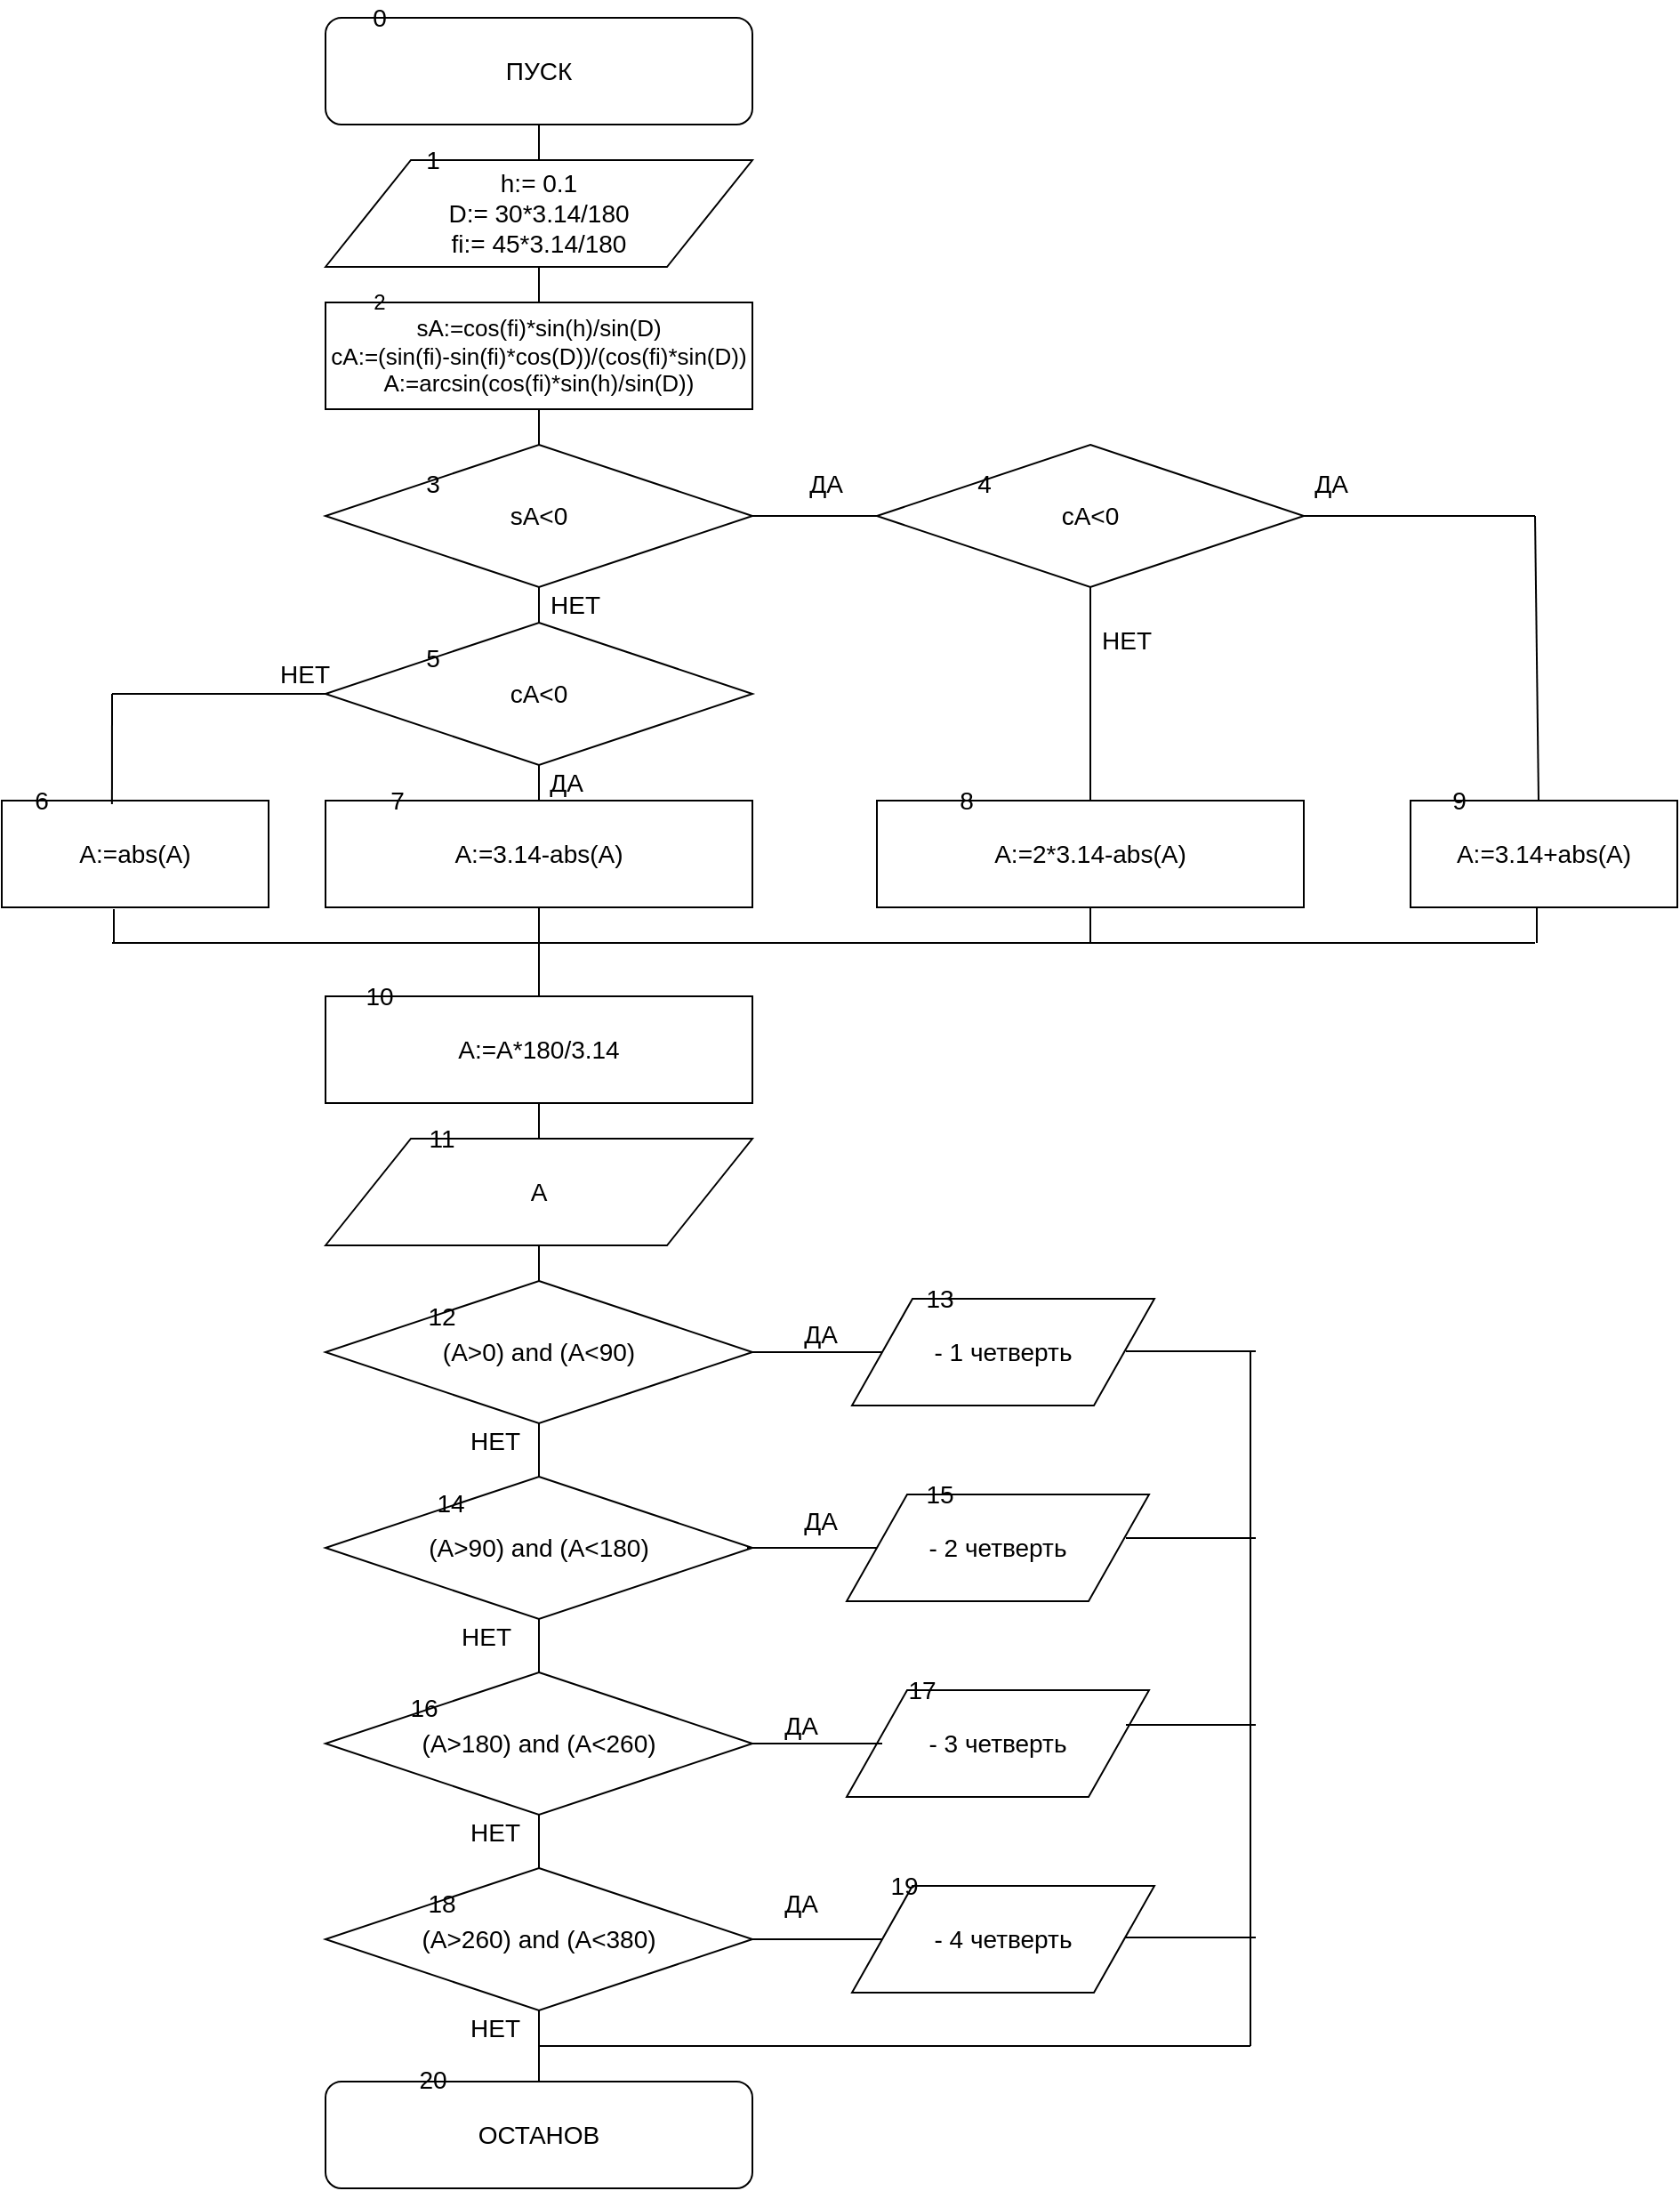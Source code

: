 <mxfile version="12.3.8" type="device" pages="1"><diagram id="xnqmp8ttkVg7_E2aAaog" name="Page-1"><mxGraphModel dx="2135" dy="1265" grid="1" gridSize="10" guides="1" tooltips="1" connect="1" arrows="1" fold="1" page="1" pageScale="1" pageWidth="827" pageHeight="1169" math="0" shadow="0"><root><mxCell id="0"/><mxCell id="1" parent="0"/><mxCell id="nwpSDYyGEAqjziX4dgAx-32" value="" style="endArrow=none;html=1;exitX=0.5;exitY=0;exitDx=0;exitDy=0;" edge="1" parent="1" source="nwpSDYyGEAqjziX4dgAx-2"><mxGeometry width="50" height="50" relative="1" as="geometry"><mxPoint x="110" y="610" as="sourcePoint"/><mxPoint x="320" y="540" as="targetPoint"/></mxGeometry></mxCell><mxCell id="nwpSDYyGEAqjziX4dgAx-8" value="" style="endArrow=none;html=1;entryX=0.5;entryY=1;entryDx=0;entryDy=0;exitX=0.5;exitY=0;exitDx=0;exitDy=0;" edge="1" parent="1" source="nwpSDYyGEAqjziX4dgAx-7" target="nwpSDYyGEAqjziX4dgAx-1"><mxGeometry width="50" height="50" relative="1" as="geometry"><mxPoint x="480" y="210" as="sourcePoint"/><mxPoint x="530" y="160" as="targetPoint"/></mxGeometry></mxCell><mxCell id="nwpSDYyGEAqjziX4dgAx-1" value="&lt;font style=&quot;font-size: 14px&quot;&gt;ПУСК&lt;/font&gt;" style="rounded=1;whiteSpace=wrap;html=1;" vertex="1" parent="1"><mxGeometry x="200" y="20" width="240" height="60" as="geometry"/></mxCell><mxCell id="nwpSDYyGEAqjziX4dgAx-2" value="&lt;font style=&quot;font-size: 14px&quot;&gt;ОСТАНОВ&lt;/font&gt;" style="rounded=1;whiteSpace=wrap;html=1;" vertex="1" parent="1"><mxGeometry x="200" y="1180" width="240" height="60" as="geometry"/></mxCell><mxCell id="nwpSDYyGEAqjziX4dgAx-3" value="&lt;div style=&quot;font-size: 14px&quot;&gt;&lt;font style=&quot;font-size: 14px&quot;&gt;h:= 0.1&lt;/font&gt;&lt;/div&gt;&lt;div style=&quot;font-size: 14px&quot;&gt;&lt;font style=&quot;font-size: 14px&quot;&gt;D:= 30*3.14/180&lt;/font&gt;&lt;/div&gt;&lt;div style=&quot;font-size: 14px&quot;&gt;&lt;font style=&quot;font-size: 14px&quot;&gt;fi:= 45*3.14/180&lt;/font&gt;&lt;/div&gt;" style="shape=parallelogram;perimeter=parallelogramPerimeter;whiteSpace=wrap;html=1;" vertex="1" parent="1"><mxGeometry x="200" y="100" width="240" height="60" as="geometry"/></mxCell><mxCell id="nwpSDYyGEAqjziX4dgAx-4" value="&lt;div style=&quot;font-size: 13px&quot;&gt;&lt;font style=&quot;font-size: 13px&quot;&gt;sA:=cos(fi)*sin(h)/sin(D)&lt;/font&gt;&lt;/div&gt;&lt;div style=&quot;font-size: 13px&quot;&gt;&lt;font style=&quot;font-size: 13px&quot;&gt;cA:=(sin(fi)-sin(fi)*cos(D))/(cos(fi)*sin(D))&lt;/font&gt;&lt;/div&gt;&lt;div style=&quot;font-size: 13px&quot;&gt;&lt;font style=&quot;font-size: 13px&quot;&gt;A:=arcsin(cos(fi)*sin(h)/sin(D))&lt;/font&gt;&lt;/div&gt;" style="rounded=0;whiteSpace=wrap;html=1;" vertex="1" parent="1"><mxGeometry x="200" y="180" width="240" height="60" as="geometry"/></mxCell><mxCell id="nwpSDYyGEAqjziX4dgAx-5" value="&lt;font style=&quot;font-size: 14px&quot;&gt;sA&amp;lt;0&lt;/font&gt;" style="rhombus;whiteSpace=wrap;html=1;" vertex="1" parent="1"><mxGeometry x="200" y="260" width="240" height="80" as="geometry"/></mxCell><mxCell id="nwpSDYyGEAqjziX4dgAx-6" value="&lt;font style=&quot;font-size: 14px&quot;&gt;cA&amp;lt;0&lt;/font&gt;" style="rhombus;whiteSpace=wrap;html=1;" vertex="1" parent="1"><mxGeometry x="510" y="260" width="240" height="80" as="geometry"/></mxCell><mxCell id="nwpSDYyGEAqjziX4dgAx-7" value="&lt;font style=&quot;font-size: 14px&quot;&gt;cA&amp;lt;0&lt;/font&gt;" style="rhombus;whiteSpace=wrap;html=1;" vertex="1" parent="1"><mxGeometry x="200" y="360" width="240" height="80" as="geometry"/></mxCell><mxCell id="nwpSDYyGEAqjziX4dgAx-9" value="" style="endArrow=none;html=1;entryX=1;entryY=0.5;entryDx=0;entryDy=0;exitX=0;exitY=0.5;exitDx=0;exitDy=0;" edge="1" parent="1" source="nwpSDYyGEAqjziX4dgAx-6" target="nwpSDYyGEAqjziX4dgAx-5"><mxGeometry width="50" height="50" relative="1" as="geometry"><mxPoint x="440" y="360" as="sourcePoint"/><mxPoint x="490" y="310" as="targetPoint"/></mxGeometry></mxCell><mxCell id="nwpSDYyGEAqjziX4dgAx-10" value="&lt;font style=&quot;font-size: 14px&quot;&gt;ДА&lt;/font&gt;" style="text;html=1;align=center;verticalAlign=middle;resizable=0;points=[];;autosize=1;" vertex="1" parent="1"><mxGeometry x="466" y="272" width="30" height="20" as="geometry"/></mxCell><mxCell id="nwpSDYyGEAqjziX4dgAx-11" value="&lt;font style=&quot;font-size: 14px&quot;&gt;НЕТ&lt;/font&gt;" style="text;html=1;align=center;verticalAlign=middle;resizable=0;points=[];;autosize=1;" vertex="1" parent="1"><mxGeometry x="320" y="340" width="40" height="20" as="geometry"/></mxCell><mxCell id="nwpSDYyGEAqjziX4dgAx-12" value="" style="endArrow=none;html=1;entryX=0;entryY=0.5;entryDx=0;entryDy=0;" edge="1" parent="1" target="nwpSDYyGEAqjziX4dgAx-7"><mxGeometry width="50" height="50" relative="1" as="geometry"><mxPoint x="80" y="400" as="sourcePoint"/><mxPoint x="250" y="460" as="targetPoint"/></mxGeometry></mxCell><mxCell id="nwpSDYyGEAqjziX4dgAx-13" value="" style="endArrow=none;html=1;entryX=0.5;entryY=1;entryDx=0;entryDy=0;" edge="1" parent="1" target="nwpSDYyGEAqjziX4dgAx-7"><mxGeometry width="50" height="50" relative="1" as="geometry"><mxPoint x="320" y="460" as="sourcePoint"/><mxPoint x="280" y="460" as="targetPoint"/></mxGeometry></mxCell><mxCell id="nwpSDYyGEAqjziX4dgAx-14" value="&lt;font style=&quot;font-size: 14px&quot;&gt;НЕТ&lt;/font&gt;" style="text;html=1;align=center;verticalAlign=middle;resizable=0;points=[];;autosize=1;" vertex="1" parent="1"><mxGeometry x="168" y="379" width="40" height="20" as="geometry"/></mxCell><mxCell id="nwpSDYyGEAqjziX4dgAx-15" value="&lt;font style=&quot;font-size: 14px&quot;&gt;ДА&lt;/font&gt;" style="text;html=1;align=center;verticalAlign=middle;resizable=0;points=[];;autosize=1;" vertex="1" parent="1"><mxGeometry x="320" y="440" width="30" height="20" as="geometry"/></mxCell><mxCell id="nwpSDYyGEAqjziX4dgAx-16" value="&lt;font style=&quot;font-size: 14px&quot;&gt;A:=abs(A)&lt;/font&gt;" style="rounded=0;whiteSpace=wrap;html=1;" vertex="1" parent="1"><mxGeometry x="18" y="460" width="150" height="60" as="geometry"/></mxCell><mxCell id="nwpSDYyGEAqjziX4dgAx-17" value="&lt;font style=&quot;font-size: 14px&quot;&gt;A:=3.14-abs(A)&lt;/font&gt;" style="rounded=0;whiteSpace=wrap;html=1;" vertex="1" parent="1"><mxGeometry x="200" y="460" width="240" height="60" as="geometry"/></mxCell><mxCell id="nwpSDYyGEAqjziX4dgAx-18" value="&lt;font style=&quot;font-size: 14px&quot;&gt;A:=2*3.14-abs(A)&lt;/font&gt;" style="rounded=0;whiteSpace=wrap;html=1;" vertex="1" parent="1"><mxGeometry x="510" y="460" width="240" height="60" as="geometry"/></mxCell><mxCell id="nwpSDYyGEAqjziX4dgAx-19" value="&lt;font style=&quot;font-size: 14px&quot;&gt;A:=3.14+abs(A)&lt;/font&gt;" style="rounded=0;whiteSpace=wrap;html=1;" vertex="1" parent="1"><mxGeometry x="810" y="460" width="150" height="60" as="geometry"/></mxCell><mxCell id="nwpSDYyGEAqjziX4dgAx-20" value="" style="endArrow=none;html=1;entryX=1;entryY=0.5;entryDx=0;entryDy=0;" edge="1" parent="1" target="nwpSDYyGEAqjziX4dgAx-6"><mxGeometry width="50" height="50" relative="1" as="geometry"><mxPoint x="880" y="300" as="sourcePoint"/><mxPoint x="790" y="350" as="targetPoint"/></mxGeometry></mxCell><mxCell id="nwpSDYyGEAqjziX4dgAx-21" value="" style="endArrow=none;html=1;exitX=0.48;exitY=0;exitDx=0;exitDy=0;exitPerimeter=0;" edge="1" parent="1" source="nwpSDYyGEAqjziX4dgAx-19"><mxGeometry width="50" height="50" relative="1" as="geometry"><mxPoint x="885" y="420" as="sourcePoint"/><mxPoint x="880" y="300" as="targetPoint"/></mxGeometry></mxCell><mxCell id="nwpSDYyGEAqjziX4dgAx-22" value="" style="endArrow=none;html=1;entryX=0.5;entryY=1;entryDx=0;entryDy=0;exitX=0.5;exitY=0;exitDx=0;exitDy=0;" edge="1" parent="1" source="nwpSDYyGEAqjziX4dgAx-18" target="nwpSDYyGEAqjziX4dgAx-6"><mxGeometry width="50" height="50" relative="1" as="geometry"><mxPoint x="570" y="420" as="sourcePoint"/><mxPoint x="620" y="370" as="targetPoint"/></mxGeometry></mxCell><mxCell id="nwpSDYyGEAqjziX4dgAx-23" value="&lt;font style=&quot;font-size: 14px&quot;&gt;НЕТ&lt;/font&gt;" style="text;html=1;align=center;verticalAlign=middle;resizable=0;points=[];;autosize=1;" vertex="1" parent="1"><mxGeometry x="630" y="360" width="40" height="20" as="geometry"/></mxCell><mxCell id="nwpSDYyGEAqjziX4dgAx-24" value="&lt;font style=&quot;font-size: 14px&quot;&gt;ДА&lt;/font&gt;" style="text;html=1;align=center;verticalAlign=middle;resizable=0;points=[];;autosize=1;" vertex="1" parent="1"><mxGeometry x="750" y="272" width="30" height="20" as="geometry"/></mxCell><mxCell id="nwpSDYyGEAqjziX4dgAx-25" value="" style="endArrow=none;html=1;exitX=0.413;exitY=0.033;exitDx=0;exitDy=0;exitPerimeter=0;" edge="1" parent="1" source="nwpSDYyGEAqjziX4dgAx-16"><mxGeometry width="50" height="50" relative="1" as="geometry"><mxPoint x="40" y="460" as="sourcePoint"/><mxPoint x="80" y="400" as="targetPoint"/></mxGeometry></mxCell><mxCell id="nwpSDYyGEAqjziX4dgAx-26" value="" style="endArrow=none;html=1;entryX=0.42;entryY=1.017;entryDx=0;entryDy=0;entryPerimeter=0;" edge="1" parent="1" target="nwpSDYyGEAqjziX4dgAx-16"><mxGeometry width="50" height="50" relative="1" as="geometry"><mxPoint x="81" y="540" as="sourcePoint"/><mxPoint x="70" y="540" as="targetPoint"/></mxGeometry></mxCell><mxCell id="nwpSDYyGEAqjziX4dgAx-27" value="" style="endArrow=none;html=1;" edge="1" parent="1"><mxGeometry width="50" height="50" relative="1" as="geometry"><mxPoint x="880" y="540" as="sourcePoint"/><mxPoint x="80" y="540" as="targetPoint"/></mxGeometry></mxCell><mxCell id="nwpSDYyGEAqjziX4dgAx-28" value="" style="endArrow=none;html=1;" edge="1" parent="1"><mxGeometry width="50" height="50" relative="1" as="geometry"><mxPoint x="881" y="540" as="sourcePoint"/><mxPoint x="881" y="520" as="targetPoint"/></mxGeometry></mxCell><mxCell id="nwpSDYyGEAqjziX4dgAx-29" value="" style="endArrow=none;html=1;entryX=0.5;entryY=1;entryDx=0;entryDy=0;" edge="1" parent="1" target="nwpSDYyGEAqjziX4dgAx-17"><mxGeometry width="50" height="50" relative="1" as="geometry"><mxPoint x="320" y="540" as="sourcePoint"/><mxPoint x="70" y="560" as="targetPoint"/></mxGeometry></mxCell><mxCell id="nwpSDYyGEAqjziX4dgAx-30" value="" style="endArrow=none;html=1;entryX=0.5;entryY=1;entryDx=0;entryDy=0;" edge="1" parent="1" target="nwpSDYyGEAqjziX4dgAx-18"><mxGeometry width="50" height="50" relative="1" as="geometry"><mxPoint x="630" y="540" as="sourcePoint"/><mxPoint x="630" y="550" as="targetPoint"/></mxGeometry></mxCell><mxCell id="nwpSDYyGEAqjziX4dgAx-31" value="&lt;font style=&quot;font-size: 14px&quot;&gt;A:=A*180/3.14&lt;/font&gt;" style="rounded=0;whiteSpace=wrap;html=1;" vertex="1" parent="1"><mxGeometry x="200" y="570" width="240" height="60" as="geometry"/></mxCell><mxCell id="nwpSDYyGEAqjziX4dgAx-33" value="&lt;font style=&quot;font-size: 14px&quot;&gt;0&lt;/font&gt;" style="text;html=1;align=center;verticalAlign=middle;resizable=0;points=[];;autosize=1;" vertex="1" parent="1"><mxGeometry x="220" y="10" width="20" height="20" as="geometry"/></mxCell><mxCell id="nwpSDYyGEAqjziX4dgAx-34" value="&lt;font style=&quot;font-size: 14px&quot;&gt;1&lt;/font&gt;" style="text;html=1;align=center;verticalAlign=middle;resizable=0;points=[];;autosize=1;" vertex="1" parent="1"><mxGeometry x="250" y="90" width="20" height="20" as="geometry"/></mxCell><mxCell id="nwpSDYyGEAqjziX4dgAx-35" value="2" style="text;html=1;align=center;verticalAlign=middle;resizable=0;points=[];;autosize=1;" vertex="1" parent="1"><mxGeometry x="220" y="170" width="20" height="20" as="geometry"/></mxCell><mxCell id="nwpSDYyGEAqjziX4dgAx-36" value="&lt;font style=&quot;font-size: 14px&quot;&gt;3&lt;/font&gt;" style="text;html=1;align=center;verticalAlign=middle;resizable=0;points=[];;autosize=1;" vertex="1" parent="1"><mxGeometry x="250" y="272" width="20" height="20" as="geometry"/></mxCell><mxCell id="nwpSDYyGEAqjziX4dgAx-38" value="&lt;font style=&quot;font-size: 14px&quot;&gt;4&lt;/font&gt;" style="text;html=1;align=center;verticalAlign=middle;resizable=0;points=[];;autosize=1;" vertex="1" parent="1"><mxGeometry x="560" y="272" width="20" height="20" as="geometry"/></mxCell><mxCell id="nwpSDYyGEAqjziX4dgAx-39" value="&lt;font style=&quot;font-size: 14px&quot;&gt;5&lt;/font&gt;" style="text;html=1;align=center;verticalAlign=middle;resizable=0;points=[];;autosize=1;" vertex="1" parent="1"><mxGeometry x="250" y="370" width="20" height="20" as="geometry"/></mxCell><mxCell id="nwpSDYyGEAqjziX4dgAx-40" value="&lt;font style=&quot;font-size: 14px&quot;&gt;6&lt;/font&gt;" style="text;html=1;align=center;verticalAlign=middle;resizable=0;points=[];;autosize=1;" vertex="1" parent="1"><mxGeometry x="30" y="450" width="20" height="20" as="geometry"/></mxCell><mxCell id="nwpSDYyGEAqjziX4dgAx-41" value="&lt;font style=&quot;font-size: 14px&quot;&gt;7&lt;/font&gt;" style="text;html=1;align=center;verticalAlign=middle;resizable=0;points=[];;autosize=1;" vertex="1" parent="1"><mxGeometry x="230" y="450" width="20" height="20" as="geometry"/></mxCell><mxCell id="nwpSDYyGEAqjziX4dgAx-42" value="&lt;font style=&quot;font-size: 14px&quot;&gt;8&lt;/font&gt;" style="text;html=1;align=center;verticalAlign=middle;resizable=0;points=[];;autosize=1;" vertex="1" parent="1"><mxGeometry x="550" y="450" width="20" height="20" as="geometry"/></mxCell><mxCell id="nwpSDYyGEAqjziX4dgAx-43" value="&lt;font style=&quot;font-size: 14px&quot;&gt;9&lt;/font&gt;" style="text;html=1;align=center;verticalAlign=middle;resizable=0;points=[];;autosize=1;" vertex="1" parent="1"><mxGeometry x="827" y="450" width="20" height="20" as="geometry"/></mxCell><mxCell id="nwpSDYyGEAqjziX4dgAx-44" value="&lt;font style=&quot;font-size: 14px&quot;&gt;10&lt;/font&gt;" style="text;html=1;align=center;verticalAlign=middle;resizable=0;points=[];;autosize=1;" vertex="1" parent="1"><mxGeometry x="215" y="560" width="30" height="20" as="geometry"/></mxCell><mxCell id="nwpSDYyGEAqjziX4dgAx-45" value="&lt;font style=&quot;font-size: 14px&quot;&gt;A&lt;/font&gt;" style="shape=parallelogram;perimeter=parallelogramPerimeter;whiteSpace=wrap;html=1;" vertex="1" parent="1"><mxGeometry x="200" y="650" width="240" height="60" as="geometry"/></mxCell><mxCell id="nwpSDYyGEAqjziX4dgAx-46" value="&lt;font style=&quot;font-size: 14px&quot;&gt;11&lt;/font&gt;" style="text;html=1;align=center;verticalAlign=middle;resizable=0;points=[];;autosize=1;" vertex="1" parent="1"><mxGeometry x="250" y="640" width="30" height="20" as="geometry"/></mxCell><mxCell id="nwpSDYyGEAqjziX4dgAx-47" value="&lt;font style=&quot;font-size: 14px&quot;&gt;(A&amp;gt;0) and (A&amp;lt;90)&lt;/font&gt;" style="rhombus;whiteSpace=wrap;html=1;" vertex="1" parent="1"><mxGeometry x="200" y="730" width="240" height="80" as="geometry"/></mxCell><mxCell id="nwpSDYyGEAqjziX4dgAx-48" value="&lt;font style=&quot;font-size: 14px&quot;&gt;(A&amp;gt;180) and (A&amp;lt;260)&lt;/font&gt;" style="rhombus;whiteSpace=wrap;html=1;" vertex="1" parent="1"><mxGeometry x="200" y="950" width="240" height="80" as="geometry"/></mxCell><mxCell id="nwpSDYyGEAqjziX4dgAx-49" value="&lt;font style=&quot;font-size: 14px&quot;&gt;(A&amp;gt;260) and (A&amp;lt;380)&lt;/font&gt;" style="rhombus;whiteSpace=wrap;html=1;" vertex="1" parent="1"><mxGeometry x="200" y="1060" width="240" height="80" as="geometry"/></mxCell><mxCell id="nwpSDYyGEAqjziX4dgAx-50" value="&lt;font style=&quot;font-size: 14px&quot;&gt;(A&amp;gt;90) and (A&amp;lt;180)&lt;/font&gt;" style="rhombus;whiteSpace=wrap;html=1;" vertex="1" parent="1"><mxGeometry x="200" y="840" width="240" height="80" as="geometry"/></mxCell><mxCell id="nwpSDYyGEAqjziX4dgAx-51" value="&lt;font style=&quot;font-size: 14px&quot;&gt;12&lt;/font&gt;" style="text;html=1;align=center;verticalAlign=middle;resizable=0;points=[];;autosize=1;" vertex="1" parent="1"><mxGeometry x="250" y="740" width="30" height="20" as="geometry"/></mxCell><mxCell id="nwpSDYyGEAqjziX4dgAx-52" value="&lt;font style=&quot;font-size: 14px&quot;&gt;- 1 четверть&lt;/font&gt;" style="shape=parallelogram;perimeter=parallelogramPerimeter;whiteSpace=wrap;html=1;" vertex="1" parent="1"><mxGeometry x="496" y="740" width="170" height="60" as="geometry"/></mxCell><mxCell id="nwpSDYyGEAqjziX4dgAx-53" value="&lt;font style=&quot;font-size: 14px&quot;&gt;- 4 четверть&lt;/font&gt;" style="shape=parallelogram;perimeter=parallelogramPerimeter;whiteSpace=wrap;html=1;" vertex="1" parent="1"><mxGeometry x="496" y="1070" width="170" height="60" as="geometry"/></mxCell><mxCell id="nwpSDYyGEAqjziX4dgAx-54" value="&lt;font style=&quot;font-size: 14px&quot;&gt;- 3 четверть&lt;/font&gt;" style="shape=parallelogram;perimeter=parallelogramPerimeter;whiteSpace=wrap;html=1;" vertex="1" parent="1"><mxGeometry x="493" y="960" width="170" height="60" as="geometry"/></mxCell><mxCell id="nwpSDYyGEAqjziX4dgAx-55" value="&lt;font style=&quot;font-size: 14px&quot;&gt;- 2 четверть&lt;/font&gt;" style="shape=parallelogram;perimeter=parallelogramPerimeter;whiteSpace=wrap;html=1;" vertex="1" parent="1"><mxGeometry x="493" y="850" width="170" height="60" as="geometry"/></mxCell><mxCell id="nwpSDYyGEAqjziX4dgAx-56" value="&lt;font style=&quot;font-size: 14px&quot;&gt;13&lt;/font&gt;" style="text;html=1;align=center;verticalAlign=middle;resizable=0;points=[];;autosize=1;" vertex="1" parent="1"><mxGeometry x="530" y="730" width="30" height="20" as="geometry"/></mxCell><mxCell id="nwpSDYyGEAqjziX4dgAx-57" value="&lt;font style=&quot;font-size: 14px&quot;&gt;14&lt;/font&gt;" style="text;html=1;align=center;verticalAlign=middle;resizable=0;points=[];;autosize=1;" vertex="1" parent="1"><mxGeometry x="255" y="845" width="30" height="20" as="geometry"/></mxCell><mxCell id="nwpSDYyGEAqjziX4dgAx-58" value="&lt;font style=&quot;font-size: 14px&quot;&gt;15&lt;/font&gt;" style="text;html=1;align=center;verticalAlign=middle;resizable=0;points=[];;autosize=1;" vertex="1" parent="1"><mxGeometry x="530" y="840" width="30" height="20" as="geometry"/></mxCell><mxCell id="nwpSDYyGEAqjziX4dgAx-59" value="&lt;font style=&quot;font-size: 14px&quot;&gt;16&lt;/font&gt;" style="text;html=1;align=center;verticalAlign=middle;resizable=0;points=[];;autosize=1;" vertex="1" parent="1"><mxGeometry x="240" y="960" width="30" height="20" as="geometry"/></mxCell><mxCell id="nwpSDYyGEAqjziX4dgAx-60" value="&lt;font style=&quot;font-size: 14px&quot;&gt;17&lt;/font&gt;" style="text;html=1;align=center;verticalAlign=middle;resizable=0;points=[];;autosize=1;" vertex="1" parent="1"><mxGeometry x="520" y="950" width="30" height="20" as="geometry"/></mxCell><mxCell id="nwpSDYyGEAqjziX4dgAx-61" value="&lt;font style=&quot;font-size: 14px&quot;&gt;18&lt;/font&gt;" style="text;html=1;align=center;verticalAlign=middle;resizable=0;points=[];;autosize=1;" vertex="1" parent="1"><mxGeometry x="250" y="1070" width="30" height="20" as="geometry"/></mxCell><mxCell id="nwpSDYyGEAqjziX4dgAx-62" value="&lt;font style=&quot;font-size: 14px&quot;&gt;19&lt;/font&gt;" style="text;html=1;align=center;verticalAlign=middle;resizable=0;points=[];;autosize=1;" vertex="1" parent="1"><mxGeometry x="510" y="1060" width="30" height="20" as="geometry"/></mxCell><mxCell id="nwpSDYyGEAqjziX4dgAx-63" value="&lt;font style=&quot;font-size: 14px&quot;&gt;20&lt;/font&gt;" style="text;html=1;align=center;verticalAlign=middle;resizable=0;points=[];;autosize=1;" vertex="1" parent="1"><mxGeometry x="245" y="1168.5" width="30" height="20" as="geometry"/></mxCell><mxCell id="nwpSDYyGEAqjziX4dgAx-66" value="" style="endArrow=none;html=1;entryX=1;entryY=0.5;entryDx=0;entryDy=0;exitX=0;exitY=0.5;exitDx=0;exitDy=0;" edge="1" parent="1" source="nwpSDYyGEAqjziX4dgAx-52" target="nwpSDYyGEAqjziX4dgAx-47"><mxGeometry width="50" height="50" relative="1" as="geometry"><mxPoint x="20" y="1310" as="sourcePoint"/><mxPoint x="70" y="1260" as="targetPoint"/></mxGeometry></mxCell><mxCell id="nwpSDYyGEAqjziX4dgAx-67" value="" style="endArrow=none;html=1;entryX=1;entryY=0.5;entryDx=0;entryDy=0;exitX=0;exitY=0.5;exitDx=0;exitDy=0;" edge="1" parent="1"><mxGeometry width="50" height="50" relative="1" as="geometry"><mxPoint x="510" y="880" as="sourcePoint"/><mxPoint x="437" y="880" as="targetPoint"/></mxGeometry></mxCell><mxCell id="nwpSDYyGEAqjziX4dgAx-68" value="" style="endArrow=none;html=1;entryX=1;entryY=0.5;entryDx=0;entryDy=0;exitX=0;exitY=0.5;exitDx=0;exitDy=0;" edge="1" parent="1"><mxGeometry width="50" height="50" relative="1" as="geometry"><mxPoint x="513" y="990" as="sourcePoint"/><mxPoint x="440" y="990" as="targetPoint"/></mxGeometry></mxCell><mxCell id="nwpSDYyGEAqjziX4dgAx-69" value="" style="endArrow=none;html=1;entryX=1;entryY=0.5;entryDx=0;entryDy=0;exitX=0;exitY=0.5;exitDx=0;exitDy=0;" edge="1" parent="1"><mxGeometry width="50" height="50" relative="1" as="geometry"><mxPoint x="513" y="1100" as="sourcePoint"/><mxPoint x="440" y="1100" as="targetPoint"/></mxGeometry></mxCell><mxCell id="nwpSDYyGEAqjziX4dgAx-70" value="&lt;font style=&quot;font-size: 14px&quot;&gt;ДА&lt;/font&gt;" style="text;html=1;align=center;verticalAlign=middle;resizable=0;points=[];;autosize=1;" vertex="1" parent="1"><mxGeometry x="463" y="750" width="30" height="20" as="geometry"/></mxCell><mxCell id="nwpSDYyGEAqjziX4dgAx-71" value="&lt;font style=&quot;font-size: 14px&quot;&gt;ДА&lt;/font&gt;" style="text;html=1;align=center;verticalAlign=middle;resizable=0;points=[];;autosize=1;" vertex="1" parent="1"><mxGeometry x="463" y="855" width="30" height="20" as="geometry"/></mxCell><mxCell id="nwpSDYyGEAqjziX4dgAx-72" value="&lt;font style=&quot;font-size: 14px&quot;&gt;ДА&lt;/font&gt;" style="text;html=1;align=center;verticalAlign=middle;resizable=0;points=[];;autosize=1;" vertex="1" parent="1"><mxGeometry x="452" y="970" width="30" height="20" as="geometry"/></mxCell><mxCell id="nwpSDYyGEAqjziX4dgAx-73" value="&lt;font style=&quot;font-size: 14px&quot;&gt;ДА&lt;/font&gt;" style="text;html=1;align=center;verticalAlign=middle;resizable=0;points=[];;autosize=1;" vertex="1" parent="1"><mxGeometry x="452" y="1070" width="30" height="20" as="geometry"/></mxCell><mxCell id="nwpSDYyGEAqjziX4dgAx-74" value="&lt;font style=&quot;font-size: 14px&quot;&gt;НЕТ&lt;/font&gt;" style="text;html=1;align=center;verticalAlign=middle;resizable=0;points=[];;autosize=1;" vertex="1" parent="1"><mxGeometry x="275" y="810" width="40" height="20" as="geometry"/></mxCell><mxCell id="nwpSDYyGEAqjziX4dgAx-75" value="&lt;font style=&quot;font-size: 14px&quot;&gt;НЕТ&lt;/font&gt;" style="text;html=1;align=center;verticalAlign=middle;resizable=0;points=[];;autosize=1;" vertex="1" parent="1"><mxGeometry x="270" y="920" width="40" height="20" as="geometry"/></mxCell><mxCell id="nwpSDYyGEAqjziX4dgAx-76" value="&lt;font style=&quot;font-size: 14px&quot;&gt;НЕТ&lt;/font&gt;" style="text;html=1;align=center;verticalAlign=middle;resizable=0;points=[];;autosize=1;" vertex="1" parent="1"><mxGeometry x="275" y="1030" width="40" height="20" as="geometry"/></mxCell><mxCell id="nwpSDYyGEAqjziX4dgAx-77" value="&lt;font style=&quot;font-size: 14px&quot;&gt;НЕТ&lt;/font&gt;" style="text;html=1;align=center;verticalAlign=middle;resizable=0;points=[];;autosize=1;" vertex="1" parent="1"><mxGeometry x="275" y="1140" width="40" height="20" as="geometry"/></mxCell><mxCell id="nwpSDYyGEAqjziX4dgAx-78" value="" style="endArrow=none;html=1;exitX=1.125;exitY=1;exitDx=0;exitDy=0;exitPerimeter=0;" edge="1" parent="1" source="nwpSDYyGEAqjziX4dgAx-77"><mxGeometry width="50" height="50" relative="1" as="geometry"><mxPoint x="410" y="1190" as="sourcePoint"/><mxPoint x="720" y="1160" as="targetPoint"/></mxGeometry></mxCell><mxCell id="nwpSDYyGEAqjziX4dgAx-79" value="" style="endArrow=none;html=1;" edge="1" parent="1"><mxGeometry width="50" height="50" relative="1" as="geometry"><mxPoint x="720" y="770" as="sourcePoint"/><mxPoint x="720" y="1160" as="targetPoint"/></mxGeometry></mxCell><mxCell id="nwpSDYyGEAqjziX4dgAx-80" value="" style="endArrow=none;html=1;entryX=1;entryY=0.5;entryDx=0;entryDy=0;exitX=0;exitY=0.5;exitDx=0;exitDy=0;" edge="1" parent="1"><mxGeometry width="50" height="50" relative="1" as="geometry"><mxPoint x="723" y="769.5" as="sourcePoint"/><mxPoint x="650" y="769.5" as="targetPoint"/></mxGeometry></mxCell><mxCell id="nwpSDYyGEAqjziX4dgAx-81" value="" style="endArrow=none;html=1;entryX=1;entryY=0.5;entryDx=0;entryDy=0;exitX=0;exitY=0.5;exitDx=0;exitDy=0;" edge="1" parent="1"><mxGeometry width="50" height="50" relative="1" as="geometry"><mxPoint x="723" y="874.5" as="sourcePoint"/><mxPoint x="650" y="874.5" as="targetPoint"/></mxGeometry></mxCell><mxCell id="nwpSDYyGEAqjziX4dgAx-82" value="" style="endArrow=none;html=1;entryX=1;entryY=0.5;entryDx=0;entryDy=0;exitX=0;exitY=0.5;exitDx=0;exitDy=0;" edge="1" parent="1"><mxGeometry width="50" height="50" relative="1" as="geometry"><mxPoint x="723" y="979.5" as="sourcePoint"/><mxPoint x="650" y="979.5" as="targetPoint"/></mxGeometry></mxCell><mxCell id="nwpSDYyGEAqjziX4dgAx-83" value="" style="endArrow=none;html=1;entryX=1;entryY=0.5;entryDx=0;entryDy=0;exitX=0;exitY=0.5;exitDx=0;exitDy=0;" edge="1" parent="1"><mxGeometry width="50" height="50" relative="1" as="geometry"><mxPoint x="723" y="1099" as="sourcePoint"/><mxPoint x="650" y="1099" as="targetPoint"/></mxGeometry></mxCell></root></mxGraphModel></diagram></mxfile>